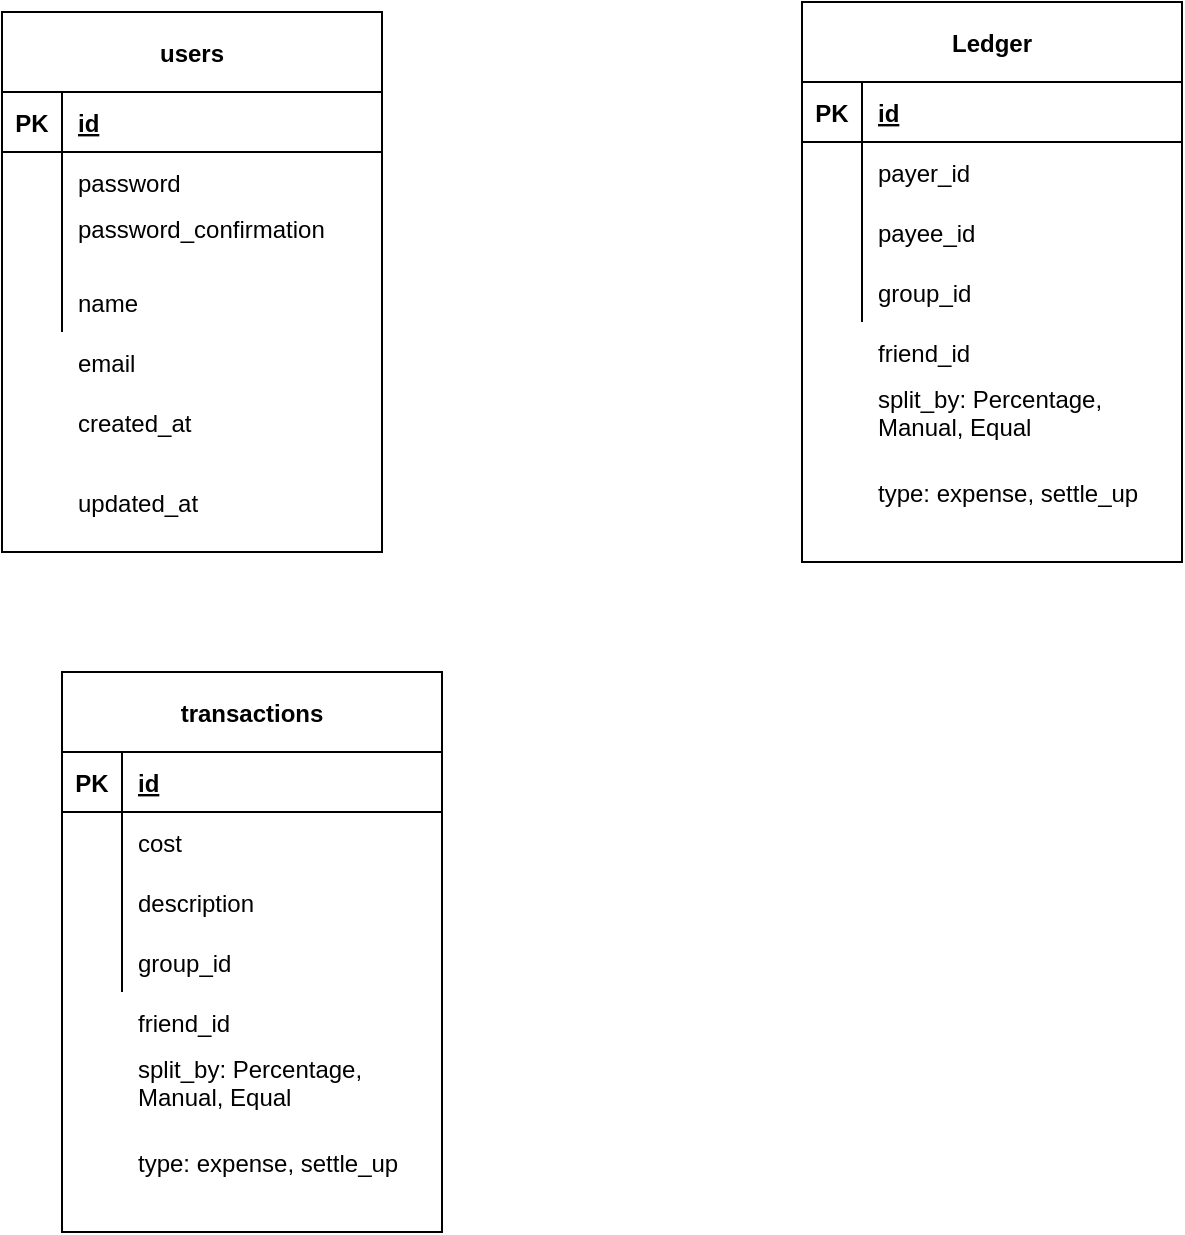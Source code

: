 <mxfile version="14.6.0" type="device"><diagram id="5skuoZKEA3m8C6-mKep-" name="Page-1"><mxGraphModel dx="1298" dy="683" grid="1" gridSize="10" guides="1" tooltips="1" connect="1" arrows="1" fold="1" page="1" pageScale="1" pageWidth="827" pageHeight="1169" math="0" shadow="0"><root><mxCell id="0"/><mxCell id="1" parent="0"/><mxCell id="fSYGnEy0mQuZW04LVWIv-1" value="users" style="shape=table;startSize=40;container=1;collapsible=1;childLayout=tableLayout;fixedRows=1;rowLines=0;fontStyle=1;align=center;resizeLast=1;" vertex="1" parent="1"><mxGeometry x="40" y="40" width="190" height="270" as="geometry"/></mxCell><mxCell id="fSYGnEy0mQuZW04LVWIv-2" value="" style="shape=partialRectangle;collapsible=0;dropTarget=0;pointerEvents=0;fillColor=none;top=0;left=0;bottom=1;right=0;points=[[0,0.5],[1,0.5]];portConstraint=eastwest;" vertex="1" parent="fSYGnEy0mQuZW04LVWIv-1"><mxGeometry y="40" width="190" height="30" as="geometry"/></mxCell><mxCell id="fSYGnEy0mQuZW04LVWIv-3" value="PK" style="shape=partialRectangle;connectable=0;fillColor=none;top=0;left=0;bottom=0;right=0;fontStyle=1;overflow=hidden;" vertex="1" parent="fSYGnEy0mQuZW04LVWIv-2"><mxGeometry width="30" height="30" as="geometry"/></mxCell><mxCell id="fSYGnEy0mQuZW04LVWIv-4" value="id" style="shape=partialRectangle;connectable=0;fillColor=none;top=0;left=0;bottom=0;right=0;align=left;spacingLeft=6;fontStyle=5;overflow=hidden;" vertex="1" parent="fSYGnEy0mQuZW04LVWIv-2"><mxGeometry x="30" width="160" height="30" as="geometry"/></mxCell><mxCell id="fSYGnEy0mQuZW04LVWIv-5" value="" style="shape=partialRectangle;collapsible=0;dropTarget=0;pointerEvents=0;fillColor=none;top=0;left=0;bottom=0;right=0;points=[[0,0.5],[1,0.5]];portConstraint=eastwest;" vertex="1" parent="fSYGnEy0mQuZW04LVWIv-1"><mxGeometry y="70" width="190" height="30" as="geometry"/></mxCell><mxCell id="fSYGnEy0mQuZW04LVWIv-6" value="" style="shape=partialRectangle;connectable=0;fillColor=none;top=0;left=0;bottom=0;right=0;editable=1;overflow=hidden;" vertex="1" parent="fSYGnEy0mQuZW04LVWIv-5"><mxGeometry width="30" height="30" as="geometry"/></mxCell><mxCell id="fSYGnEy0mQuZW04LVWIv-7" value="password" style="shape=partialRectangle;connectable=0;fillColor=none;top=0;left=0;bottom=0;right=0;align=left;spacingLeft=6;overflow=hidden;" vertex="1" parent="fSYGnEy0mQuZW04LVWIv-5"><mxGeometry x="30" width="160" height="30" as="geometry"/></mxCell><mxCell id="fSYGnEy0mQuZW04LVWIv-8" value="" style="shape=partialRectangle;collapsible=0;dropTarget=0;pointerEvents=0;fillColor=none;top=0;left=0;bottom=0;right=0;points=[[0,0.5],[1,0.5]];portConstraint=eastwest;" vertex="1" parent="fSYGnEy0mQuZW04LVWIv-1"><mxGeometry y="100" width="190" height="30" as="geometry"/></mxCell><mxCell id="fSYGnEy0mQuZW04LVWIv-9" value="" style="shape=partialRectangle;connectable=0;fillColor=none;top=0;left=0;bottom=0;right=0;editable=1;overflow=hidden;" vertex="1" parent="fSYGnEy0mQuZW04LVWIv-8"><mxGeometry width="30" height="30" as="geometry"/></mxCell><mxCell id="fSYGnEy0mQuZW04LVWIv-10" value="password_confirmation&#10;" style="shape=partialRectangle;connectable=0;fillColor=none;top=0;left=0;bottom=0;right=0;align=left;spacingLeft=6;overflow=hidden;" vertex="1" parent="fSYGnEy0mQuZW04LVWIv-8"><mxGeometry x="30" width="160" height="30" as="geometry"/></mxCell><mxCell id="fSYGnEy0mQuZW04LVWIv-11" value="" style="shape=partialRectangle;collapsible=0;dropTarget=0;pointerEvents=0;fillColor=none;top=0;left=0;bottom=0;right=0;points=[[0,0.5],[1,0.5]];portConstraint=eastwest;" vertex="1" parent="fSYGnEy0mQuZW04LVWIv-1"><mxGeometry y="130" width="190" height="30" as="geometry"/></mxCell><mxCell id="fSYGnEy0mQuZW04LVWIv-12" value="" style="shape=partialRectangle;connectable=0;fillColor=none;top=0;left=0;bottom=0;right=0;editable=1;overflow=hidden;" vertex="1" parent="fSYGnEy0mQuZW04LVWIv-11"><mxGeometry width="30" height="30" as="geometry"/></mxCell><mxCell id="fSYGnEy0mQuZW04LVWIv-13" value="name" style="shape=partialRectangle;connectable=0;fillColor=none;top=0;left=0;bottom=0;right=0;align=left;spacingLeft=6;overflow=hidden;" vertex="1" parent="fSYGnEy0mQuZW04LVWIv-11"><mxGeometry x="30" width="160" height="30" as="geometry"/></mxCell><mxCell id="fSYGnEy0mQuZW04LVWIv-14" value="email" style="shape=partialRectangle;connectable=0;fillColor=none;top=0;left=0;bottom=0;right=0;align=left;spacingLeft=6;overflow=hidden;" vertex="1" parent="1"><mxGeometry x="70" y="200" width="160" height="30" as="geometry"/></mxCell><mxCell id="fSYGnEy0mQuZW04LVWIv-15" value="created_at" style="shape=partialRectangle;connectable=0;fillColor=none;top=0;left=0;bottom=0;right=0;align=left;spacingLeft=6;overflow=hidden;" vertex="1" parent="1"><mxGeometry x="70" y="230" width="160" height="30" as="geometry"/></mxCell><mxCell id="fSYGnEy0mQuZW04LVWIv-16" value="updated_at" style="shape=partialRectangle;connectable=0;fillColor=none;top=0;left=0;bottom=0;right=0;align=left;spacingLeft=6;overflow=hidden;" vertex="1" parent="1"><mxGeometry x="70" y="270" width="160" height="30" as="geometry"/></mxCell><mxCell id="fSYGnEy0mQuZW04LVWIv-17" value="transactions" style="shape=table;startSize=40;container=1;collapsible=1;childLayout=tableLayout;fixedRows=1;rowLines=0;fontStyle=1;align=center;resizeLast=1;" vertex="1" parent="1"><mxGeometry x="70" y="370" width="190" height="280" as="geometry"/></mxCell><mxCell id="fSYGnEy0mQuZW04LVWIv-18" value="" style="shape=partialRectangle;collapsible=0;dropTarget=0;pointerEvents=0;fillColor=none;top=0;left=0;bottom=1;right=0;points=[[0,0.5],[1,0.5]];portConstraint=eastwest;" vertex="1" parent="fSYGnEy0mQuZW04LVWIv-17"><mxGeometry y="40" width="190" height="30" as="geometry"/></mxCell><mxCell id="fSYGnEy0mQuZW04LVWIv-19" value="PK" style="shape=partialRectangle;connectable=0;fillColor=none;top=0;left=0;bottom=0;right=0;fontStyle=1;overflow=hidden;" vertex="1" parent="fSYGnEy0mQuZW04LVWIv-18"><mxGeometry width="30" height="30" as="geometry"/></mxCell><mxCell id="fSYGnEy0mQuZW04LVWIv-20" value="id" style="shape=partialRectangle;connectable=0;fillColor=none;top=0;left=0;bottom=0;right=0;align=left;spacingLeft=6;fontStyle=5;overflow=hidden;" vertex="1" parent="fSYGnEy0mQuZW04LVWIv-18"><mxGeometry x="30" width="160" height="30" as="geometry"/></mxCell><mxCell id="fSYGnEy0mQuZW04LVWIv-21" value="" style="shape=partialRectangle;collapsible=0;dropTarget=0;pointerEvents=0;fillColor=none;top=0;left=0;bottom=0;right=0;points=[[0,0.5],[1,0.5]];portConstraint=eastwest;" vertex="1" parent="fSYGnEy0mQuZW04LVWIv-17"><mxGeometry y="70" width="190" height="30" as="geometry"/></mxCell><mxCell id="fSYGnEy0mQuZW04LVWIv-22" value="" style="shape=partialRectangle;connectable=0;fillColor=none;top=0;left=0;bottom=0;right=0;editable=1;overflow=hidden;" vertex="1" parent="fSYGnEy0mQuZW04LVWIv-21"><mxGeometry width="30" height="30" as="geometry"/></mxCell><mxCell id="fSYGnEy0mQuZW04LVWIv-23" value="cost" style="shape=partialRectangle;connectable=0;fillColor=none;top=0;left=0;bottom=0;right=0;align=left;spacingLeft=6;overflow=hidden;" vertex="1" parent="fSYGnEy0mQuZW04LVWIv-21"><mxGeometry x="30" width="160" height="30" as="geometry"/></mxCell><mxCell id="fSYGnEy0mQuZW04LVWIv-24" value="" style="shape=partialRectangle;collapsible=0;dropTarget=0;pointerEvents=0;fillColor=none;top=0;left=0;bottom=0;right=0;points=[[0,0.5],[1,0.5]];portConstraint=eastwest;" vertex="1" parent="fSYGnEy0mQuZW04LVWIv-17"><mxGeometry y="100" width="190" height="30" as="geometry"/></mxCell><mxCell id="fSYGnEy0mQuZW04LVWIv-25" value="" style="shape=partialRectangle;connectable=0;fillColor=none;top=0;left=0;bottom=0;right=0;editable=1;overflow=hidden;" vertex="1" parent="fSYGnEy0mQuZW04LVWIv-24"><mxGeometry width="30" height="30" as="geometry"/></mxCell><mxCell id="fSYGnEy0mQuZW04LVWIv-26" value="description" style="shape=partialRectangle;connectable=0;fillColor=none;top=0;left=0;bottom=0;right=0;align=left;spacingLeft=6;overflow=hidden;" vertex="1" parent="fSYGnEy0mQuZW04LVWIv-24"><mxGeometry x="30" width="160" height="30" as="geometry"/></mxCell><mxCell id="fSYGnEy0mQuZW04LVWIv-27" value="" style="shape=partialRectangle;collapsible=0;dropTarget=0;pointerEvents=0;fillColor=none;top=0;left=0;bottom=0;right=0;points=[[0,0.5],[1,0.5]];portConstraint=eastwest;" vertex="1" parent="fSYGnEy0mQuZW04LVWIv-17"><mxGeometry y="130" width="190" height="30" as="geometry"/></mxCell><mxCell id="fSYGnEy0mQuZW04LVWIv-28" value="" style="shape=partialRectangle;connectable=0;fillColor=none;top=0;left=0;bottom=0;right=0;editable=1;overflow=hidden;" vertex="1" parent="fSYGnEy0mQuZW04LVWIv-27"><mxGeometry width="30" height="30" as="geometry"/></mxCell><mxCell id="fSYGnEy0mQuZW04LVWIv-29" value="group_id" style="shape=partialRectangle;connectable=0;fillColor=none;top=0;left=0;bottom=0;right=0;align=left;spacingLeft=6;overflow=hidden;" vertex="1" parent="fSYGnEy0mQuZW04LVWIv-27"><mxGeometry x="30" width="160" height="30" as="geometry"/></mxCell><mxCell id="fSYGnEy0mQuZW04LVWIv-30" value="friend_id" style="shape=partialRectangle;connectable=0;fillColor=none;top=0;left=0;bottom=0;right=0;align=left;spacingLeft=6;overflow=hidden;" vertex="1" parent="1"><mxGeometry x="100" y="530" width="160" height="30" as="geometry"/></mxCell><mxCell id="fSYGnEy0mQuZW04LVWIv-31" value="split_by: Percentage, &#10;Manual, Equal" style="shape=partialRectangle;connectable=0;fillColor=none;top=0;left=0;bottom=0;right=0;align=left;spacingLeft=6;overflow=hidden;" vertex="1" parent="1"><mxGeometry x="100" y="560" width="160" height="30" as="geometry"/></mxCell><mxCell id="fSYGnEy0mQuZW04LVWIv-32" value="type: expense, settle_up" style="shape=partialRectangle;connectable=0;fillColor=none;top=0;left=0;bottom=0;right=0;align=left;spacingLeft=6;overflow=hidden;" vertex="1" parent="1"><mxGeometry x="100" y="600" width="160" height="30" as="geometry"/></mxCell><mxCell id="fSYGnEy0mQuZW04LVWIv-33" value="Ledger" style="shape=table;startSize=40;container=1;collapsible=1;childLayout=tableLayout;fixedRows=1;rowLines=0;fontStyle=1;align=center;resizeLast=1;" vertex="1" parent="1"><mxGeometry x="440" y="35" width="190" height="280" as="geometry"/></mxCell><mxCell id="fSYGnEy0mQuZW04LVWIv-34" value="" style="shape=partialRectangle;collapsible=0;dropTarget=0;pointerEvents=0;fillColor=none;top=0;left=0;bottom=1;right=0;points=[[0,0.5],[1,0.5]];portConstraint=eastwest;" vertex="1" parent="fSYGnEy0mQuZW04LVWIv-33"><mxGeometry y="40" width="190" height="30" as="geometry"/></mxCell><mxCell id="fSYGnEy0mQuZW04LVWIv-35" value="PK" style="shape=partialRectangle;connectable=0;fillColor=none;top=0;left=0;bottom=0;right=0;fontStyle=1;overflow=hidden;" vertex="1" parent="fSYGnEy0mQuZW04LVWIv-34"><mxGeometry width="30" height="30" as="geometry"/></mxCell><mxCell id="fSYGnEy0mQuZW04LVWIv-36" value="id" style="shape=partialRectangle;connectable=0;fillColor=none;top=0;left=0;bottom=0;right=0;align=left;spacingLeft=6;fontStyle=5;overflow=hidden;" vertex="1" parent="fSYGnEy0mQuZW04LVWIv-34"><mxGeometry x="30" width="160" height="30" as="geometry"/></mxCell><mxCell id="fSYGnEy0mQuZW04LVWIv-37" value="" style="shape=partialRectangle;collapsible=0;dropTarget=0;pointerEvents=0;fillColor=none;top=0;left=0;bottom=0;right=0;points=[[0,0.5],[1,0.5]];portConstraint=eastwest;" vertex="1" parent="fSYGnEy0mQuZW04LVWIv-33"><mxGeometry y="70" width="190" height="30" as="geometry"/></mxCell><mxCell id="fSYGnEy0mQuZW04LVWIv-38" value="" style="shape=partialRectangle;connectable=0;fillColor=none;top=0;left=0;bottom=0;right=0;editable=1;overflow=hidden;" vertex="1" parent="fSYGnEy0mQuZW04LVWIv-37"><mxGeometry width="30" height="30" as="geometry"/></mxCell><mxCell id="fSYGnEy0mQuZW04LVWIv-39" value="payer_id" style="shape=partialRectangle;connectable=0;fillColor=none;top=0;left=0;bottom=0;right=0;align=left;spacingLeft=6;overflow=hidden;" vertex="1" parent="fSYGnEy0mQuZW04LVWIv-37"><mxGeometry x="30" width="160" height="30" as="geometry"/></mxCell><mxCell id="fSYGnEy0mQuZW04LVWIv-40" value="" style="shape=partialRectangle;collapsible=0;dropTarget=0;pointerEvents=0;fillColor=none;top=0;left=0;bottom=0;right=0;points=[[0,0.5],[1,0.5]];portConstraint=eastwest;" vertex="1" parent="fSYGnEy0mQuZW04LVWIv-33"><mxGeometry y="100" width="190" height="30" as="geometry"/></mxCell><mxCell id="fSYGnEy0mQuZW04LVWIv-41" value="" style="shape=partialRectangle;connectable=0;fillColor=none;top=0;left=0;bottom=0;right=0;editable=1;overflow=hidden;" vertex="1" parent="fSYGnEy0mQuZW04LVWIv-40"><mxGeometry width="30" height="30" as="geometry"/></mxCell><mxCell id="fSYGnEy0mQuZW04LVWIv-42" value="payee_id" style="shape=partialRectangle;connectable=0;fillColor=none;top=0;left=0;bottom=0;right=0;align=left;spacingLeft=6;overflow=hidden;" vertex="1" parent="fSYGnEy0mQuZW04LVWIv-40"><mxGeometry x="30" width="160" height="30" as="geometry"/></mxCell><mxCell id="fSYGnEy0mQuZW04LVWIv-43" value="" style="shape=partialRectangle;collapsible=0;dropTarget=0;pointerEvents=0;fillColor=none;top=0;left=0;bottom=0;right=0;points=[[0,0.5],[1,0.5]];portConstraint=eastwest;" vertex="1" parent="fSYGnEy0mQuZW04LVWIv-33"><mxGeometry y="130" width="190" height="30" as="geometry"/></mxCell><mxCell id="fSYGnEy0mQuZW04LVWIv-44" value="" style="shape=partialRectangle;connectable=0;fillColor=none;top=0;left=0;bottom=0;right=0;editable=1;overflow=hidden;" vertex="1" parent="fSYGnEy0mQuZW04LVWIv-43"><mxGeometry width="30" height="30" as="geometry"/></mxCell><mxCell id="fSYGnEy0mQuZW04LVWIv-45" value="group_id" style="shape=partialRectangle;connectable=0;fillColor=none;top=0;left=0;bottom=0;right=0;align=left;spacingLeft=6;overflow=hidden;" vertex="1" parent="fSYGnEy0mQuZW04LVWIv-43"><mxGeometry x="30" width="160" height="30" as="geometry"/></mxCell><mxCell id="fSYGnEy0mQuZW04LVWIv-46" value="friend_id" style="shape=partialRectangle;connectable=0;fillColor=none;top=0;left=0;bottom=0;right=0;align=left;spacingLeft=6;overflow=hidden;" vertex="1" parent="1"><mxGeometry x="470" y="195" width="160" height="30" as="geometry"/></mxCell><mxCell id="fSYGnEy0mQuZW04LVWIv-47" value="split_by: Percentage, &#10;Manual, Equal" style="shape=partialRectangle;connectable=0;fillColor=none;top=0;left=0;bottom=0;right=0;align=left;spacingLeft=6;overflow=hidden;" vertex="1" parent="1"><mxGeometry x="470" y="225" width="160" height="30" as="geometry"/></mxCell><mxCell id="fSYGnEy0mQuZW04LVWIv-48" value="type: expense, settle_up" style="shape=partialRectangle;connectable=0;fillColor=none;top=0;left=0;bottom=0;right=0;align=left;spacingLeft=6;overflow=hidden;" vertex="1" parent="1"><mxGeometry x="470" y="265" width="160" height="30" as="geometry"/></mxCell></root></mxGraphModel></diagram></mxfile>